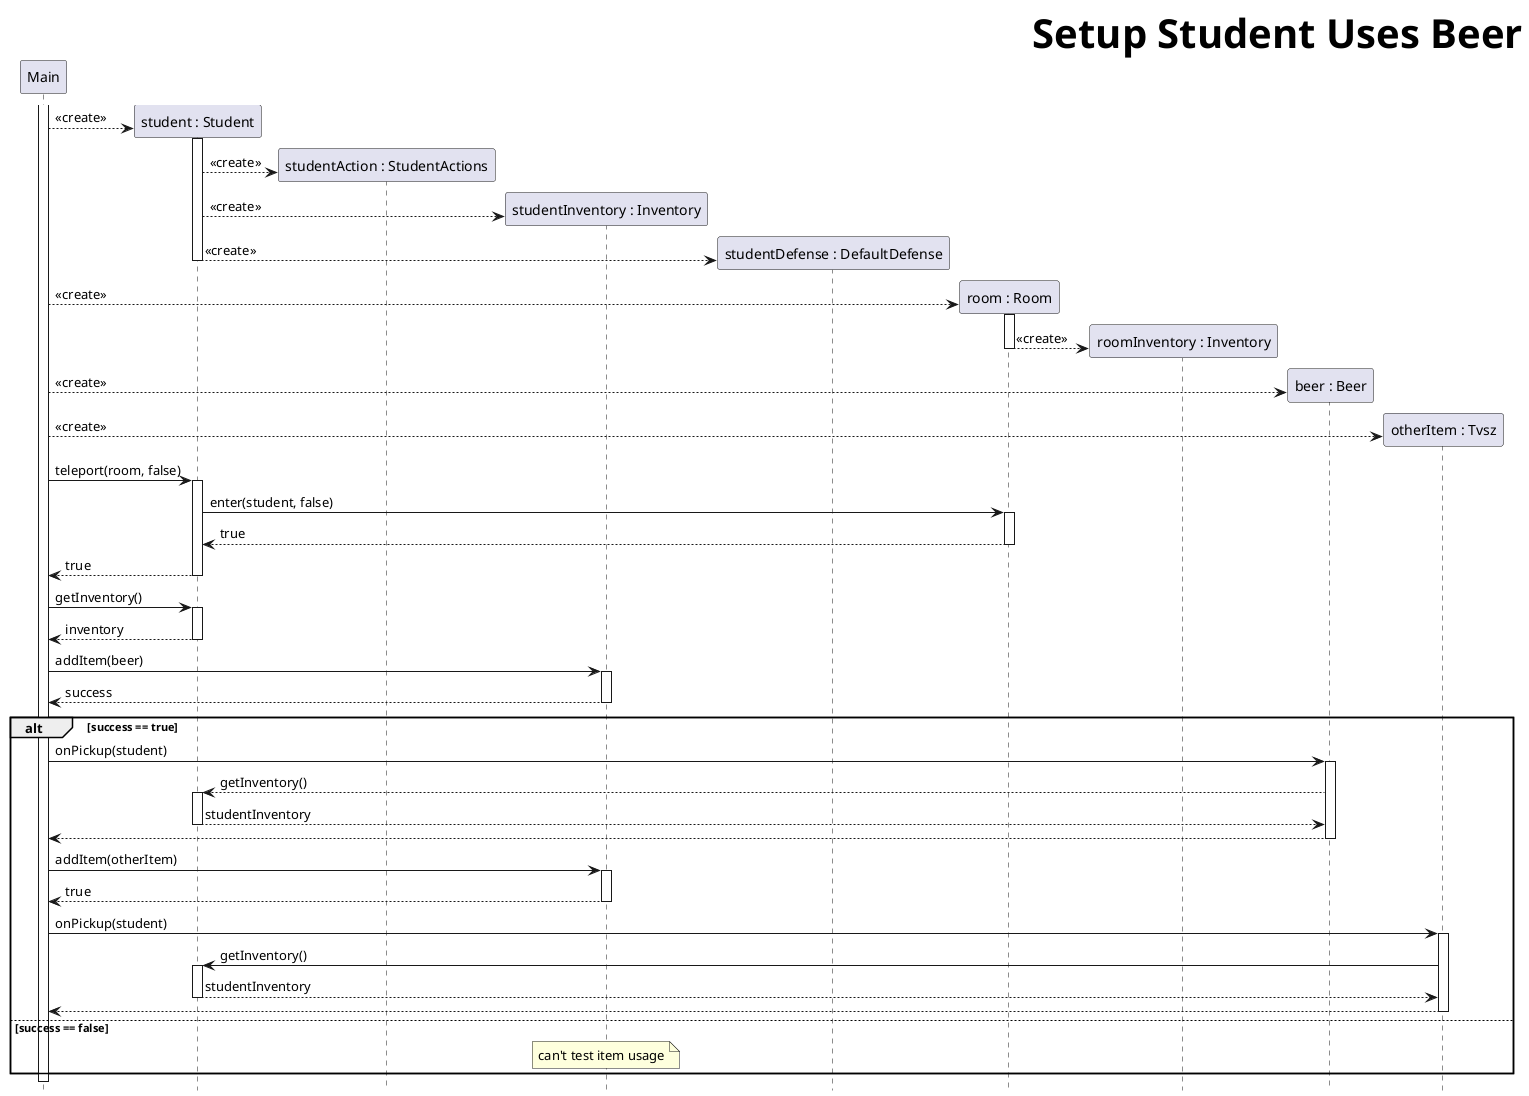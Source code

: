 @startuml SetupStudentUsesBeer
skinparam headerFontSize 40
skinparam HeaderFontColor #000000
skinparam HeaderFontStyle bold
header Setup Student Uses Beer
hide footbox

participant main as "Main"
activate main
create student as "student : Student"
main --> student ++: <<create>>
create studentAction as "studentAction : StudentActions"
student --> studentAction : <<create>>
create inventory as "studentInventory : Inventory"
student --> inventory : <<create>>
create defense as "studentDefense : DefaultDefense"
student --> defense --: <<create>>

create room as "room : Room"
main --> room ++: <<create>>
create rinv as "roomInventory : Inventory"
room --> rinv --: <<create>>

create beer as "beer : Beer"
main --> beer : <<create>>

create item as "otherItem : Tvsz"
main --> item : <<create>>

main -> student ++: teleport(room, false)
student -> room ++: enter(student, false)
return true
return true

main -> student ++: getInventory()
return inventory

main -> inventory ++: addItem(beer)
return success

alt success == true
    main -> beer ++: onPickup(student)
    beer --> student ++: getInventory()
    return studentInventory
    return 
    main -> inventory ++ : addItem(otherItem)
    return true
    main -> item ++: onPickup(student)
    item -> student ++: getInventory()
    return studentInventory
    return
else success == false
    note over inventory : can't test item usage
end

@enduml